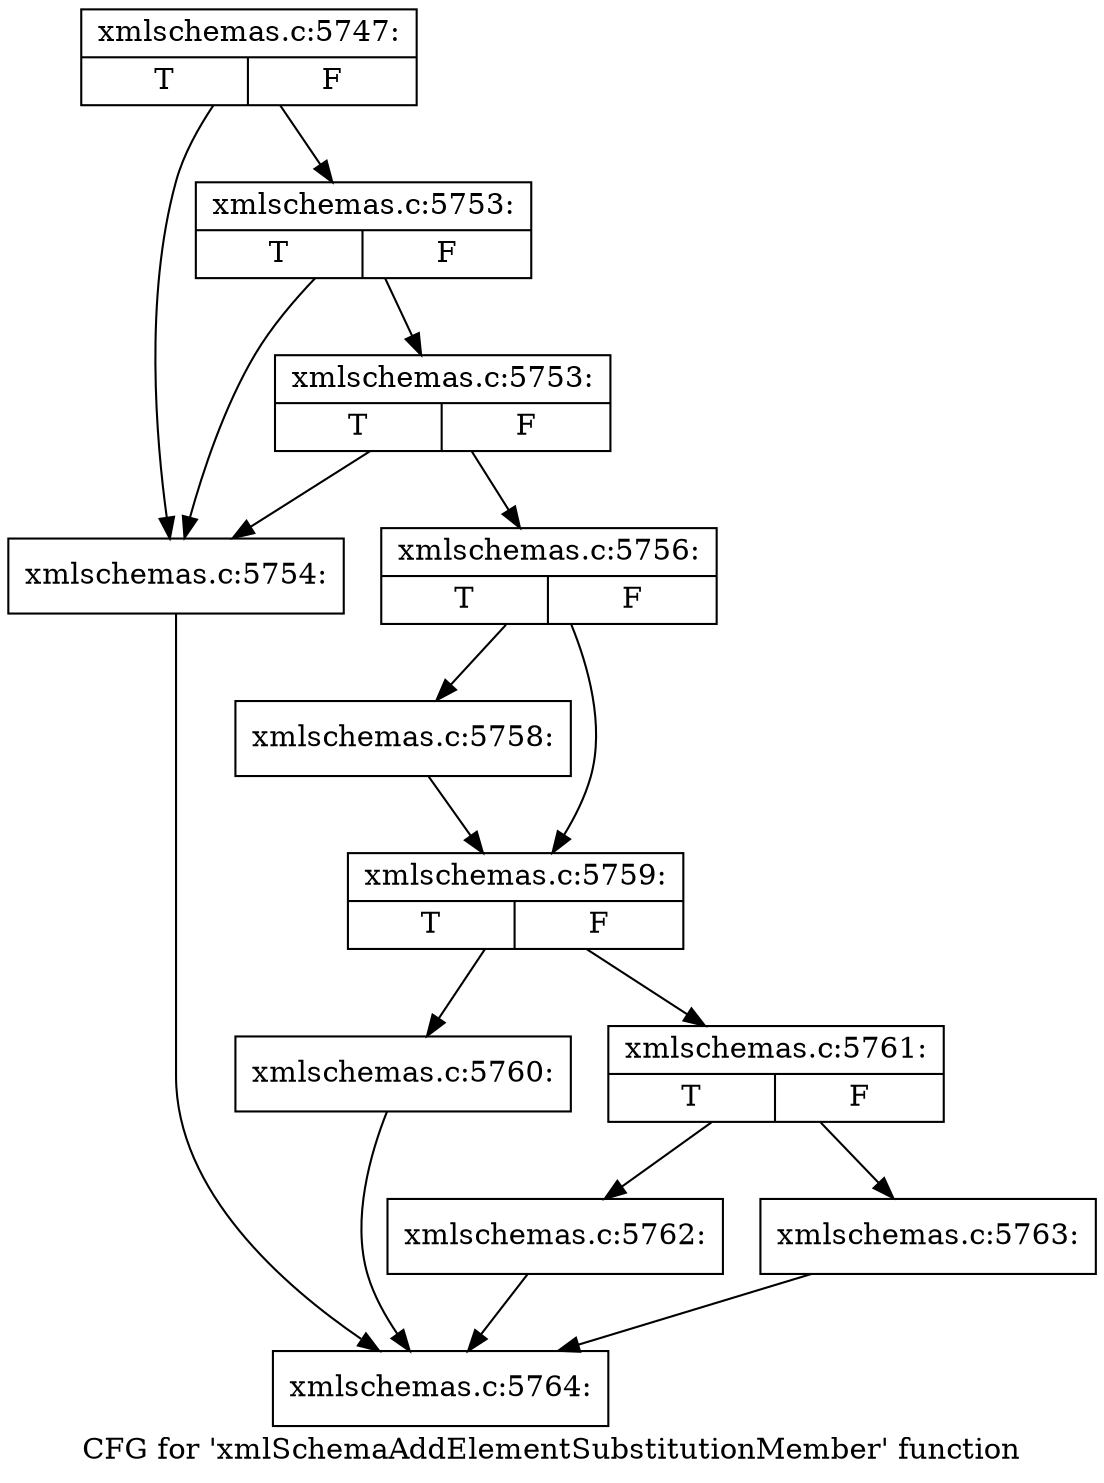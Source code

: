 digraph "CFG for 'xmlSchemaAddElementSubstitutionMember' function" {
	label="CFG for 'xmlSchemaAddElementSubstitutionMember' function";

	Node0x532b230 [shape=record,label="{xmlschemas.c:5747:|{<s0>T|<s1>F}}"];
	Node0x532b230 -> Node0x53379e0;
	Node0x532b230 -> Node0x5337b00;
	Node0x5337b00 [shape=record,label="{xmlschemas.c:5753:|{<s0>T|<s1>F}}"];
	Node0x5337b00 -> Node0x53379e0;
	Node0x5337b00 -> Node0x5337a80;
	Node0x5337a80 [shape=record,label="{xmlschemas.c:5753:|{<s0>T|<s1>F}}"];
	Node0x5337a80 -> Node0x53379e0;
	Node0x5337a80 -> Node0x5337a30;
	Node0x53379e0 [shape=record,label="{xmlschemas.c:5754:}"];
	Node0x53379e0 -> Node0x532b650;
	Node0x5337a30 [shape=record,label="{xmlschemas.c:5756:|{<s0>T|<s1>F}}"];
	Node0x5337a30 -> Node0x5338cb0;
	Node0x5337a30 -> Node0x5338fe0;
	Node0x5338cb0 [shape=record,label="{xmlschemas.c:5758:}"];
	Node0x5338cb0 -> Node0x5338fe0;
	Node0x5338fe0 [shape=record,label="{xmlschemas.c:5759:|{<s0>T|<s1>F}}"];
	Node0x5338fe0 -> Node0x5339720;
	Node0x5338fe0 -> Node0x5339850;
	Node0x5339720 [shape=record,label="{xmlschemas.c:5760:}"];
	Node0x5339720 -> Node0x532b650;
	Node0x5339850 [shape=record,label="{xmlschemas.c:5761:|{<s0>T|<s1>F}}"];
	Node0x5339850 -> Node0x5339af0;
	Node0x5339850 -> Node0x5339b40;
	Node0x5339af0 [shape=record,label="{xmlschemas.c:5762:}"];
	Node0x5339af0 -> Node0x532b650;
	Node0x5339b40 [shape=record,label="{xmlschemas.c:5763:}"];
	Node0x5339b40 -> Node0x532b650;
	Node0x532b650 [shape=record,label="{xmlschemas.c:5764:}"];
}
